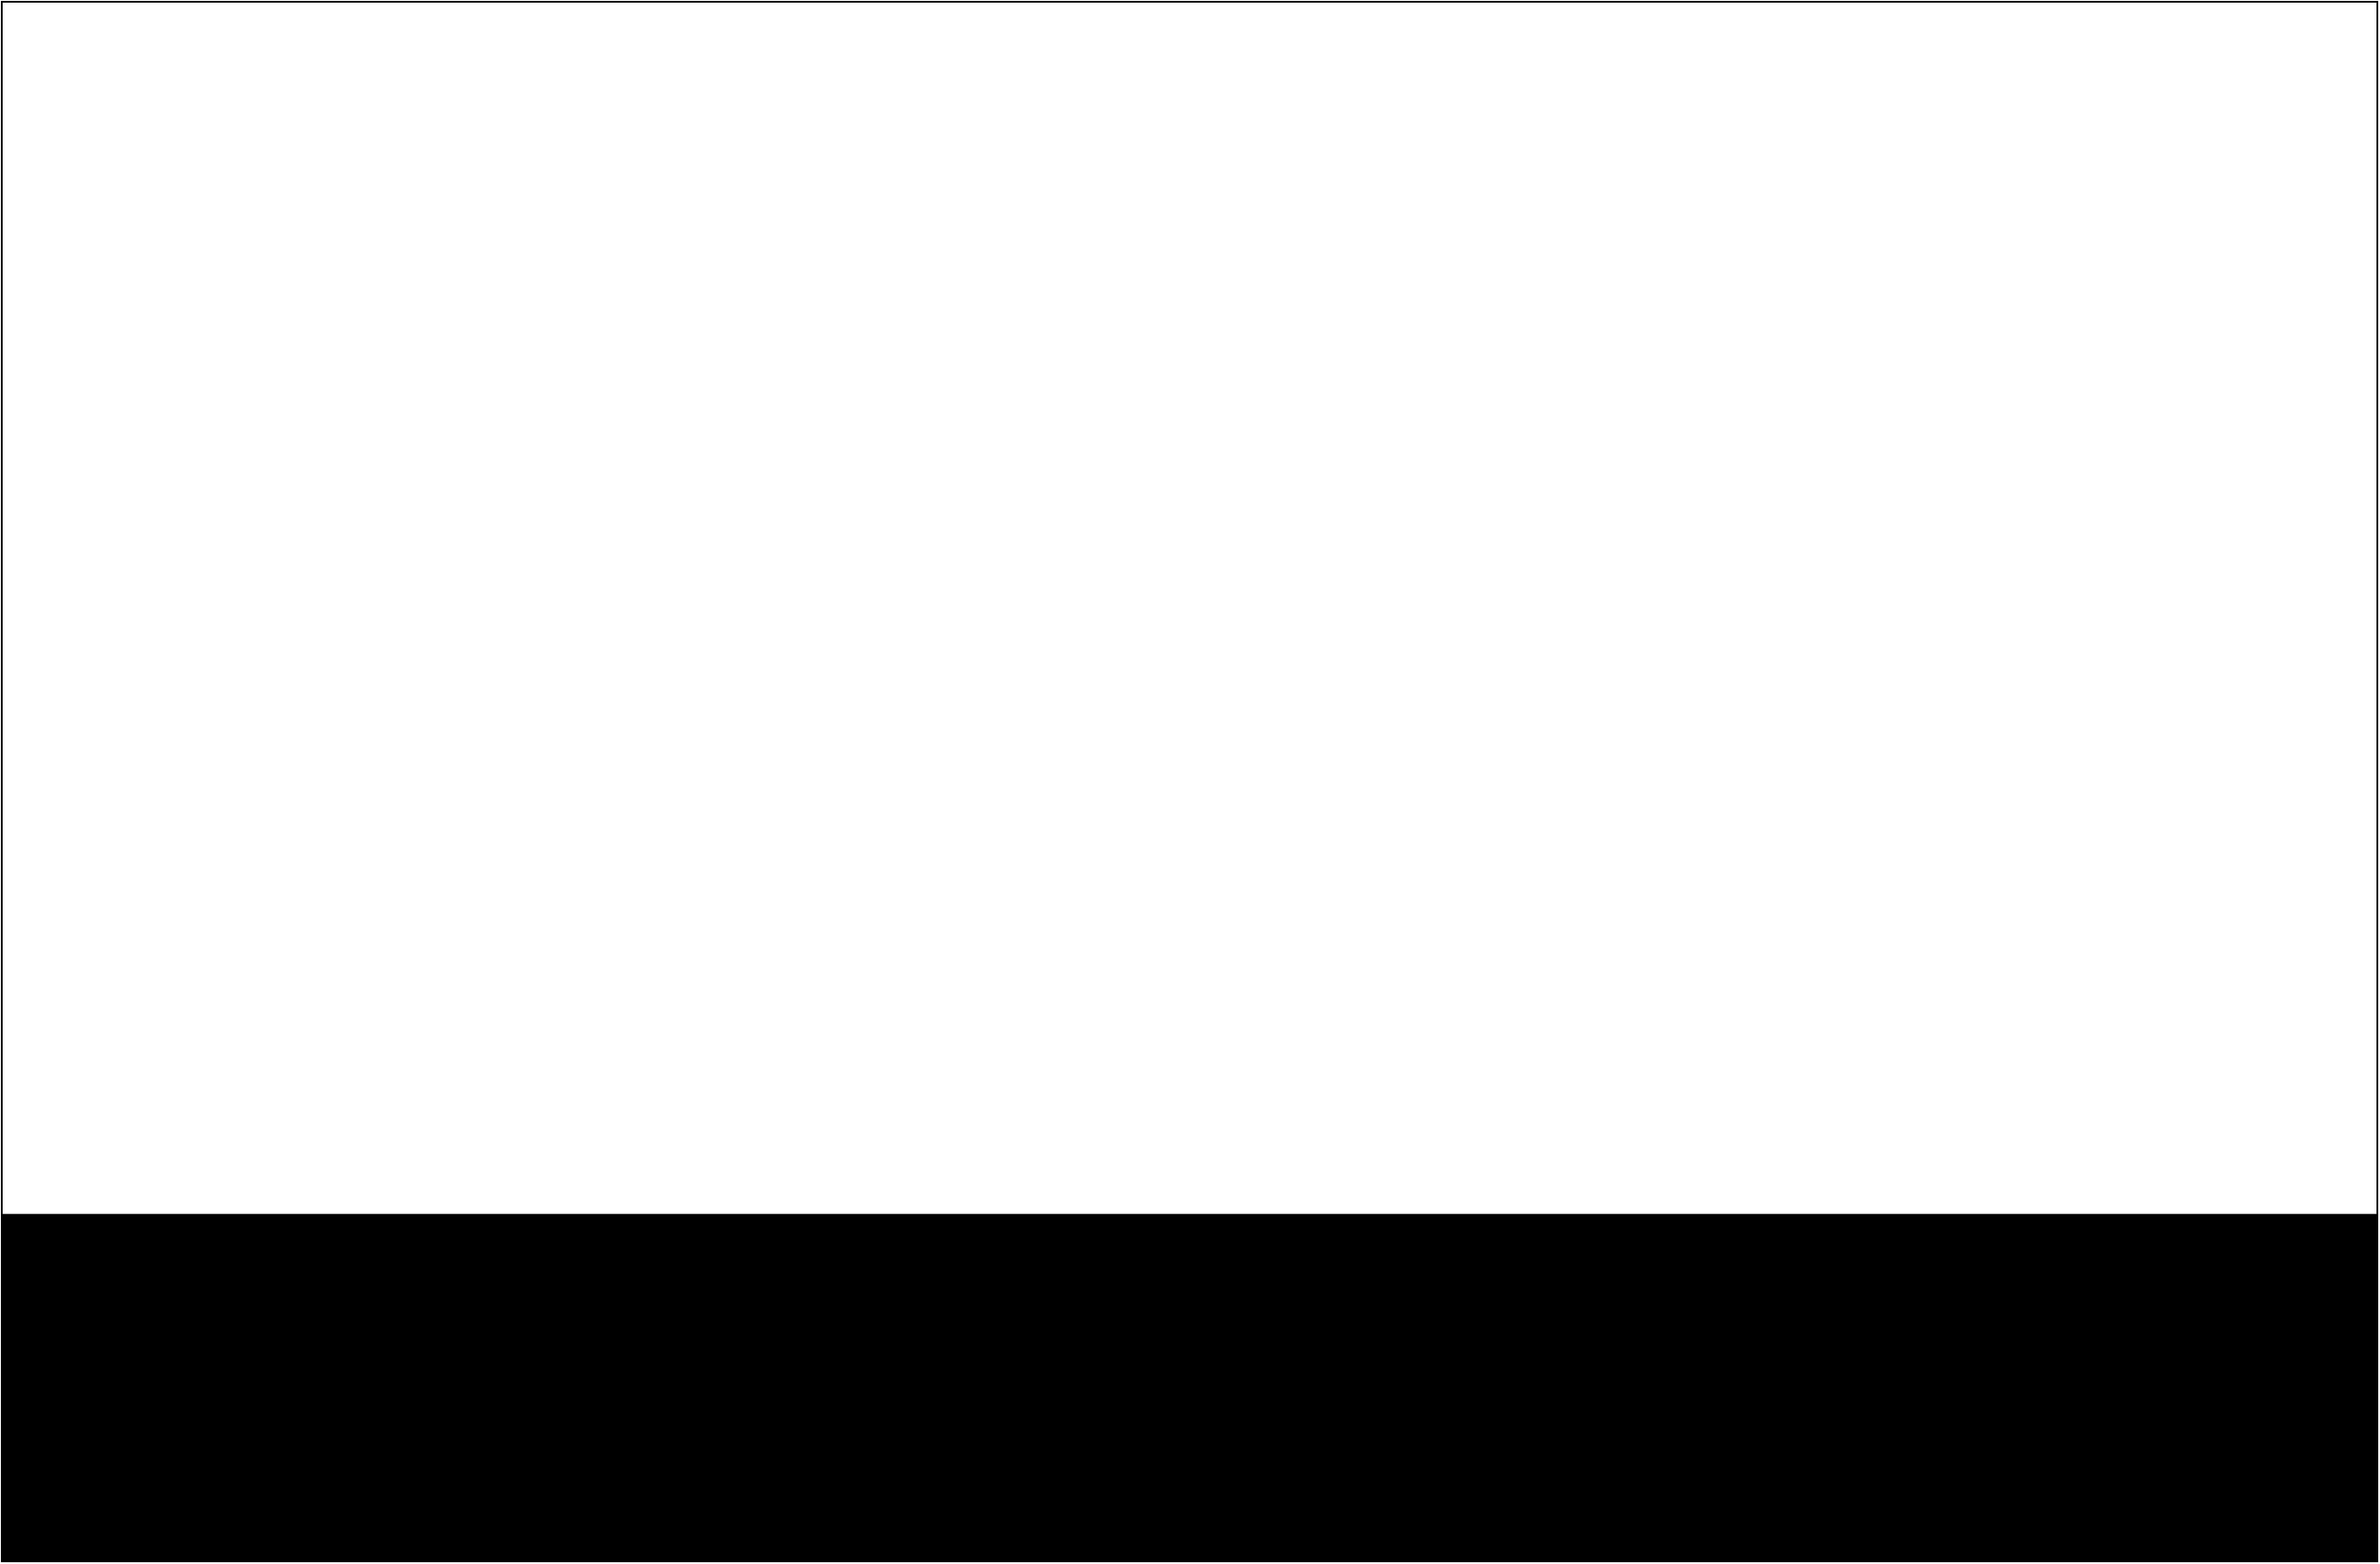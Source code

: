 <mxfile version="18.0.7" type="github">
  <diagram id="SKwebUCb6MB1lfp-s0nT" name="Page-1">
    <mxGraphModel dx="3166" dy="1243" grid="1" gridSize="10" guides="1" tooltips="1" connect="1" arrows="1" fold="1" page="1" pageScale="1" pageWidth="827" pageHeight="1169" math="0" shadow="0">
      <root>
        <mxCell id="0" />
        <mxCell id="1" parent="0" />
        <mxCell id="xlQ56PsdhDjKewTOTQjb-1" value="" style="rounded=0;whiteSpace=wrap;html=1;" vertex="1" parent="1">
          <mxGeometry x="40" y="40" width="1370" height="900" as="geometry" />
        </mxCell>
        <mxCell id="xlQ56PsdhDjKewTOTQjb-2" value="" style="rounded=0;whiteSpace=wrap;html=1;fillColor=#000000;" vertex="1" parent="1">
          <mxGeometry x="40" y="740" width="1370" height="200" as="geometry" />
        </mxCell>
      </root>
    </mxGraphModel>
  </diagram>
</mxfile>
